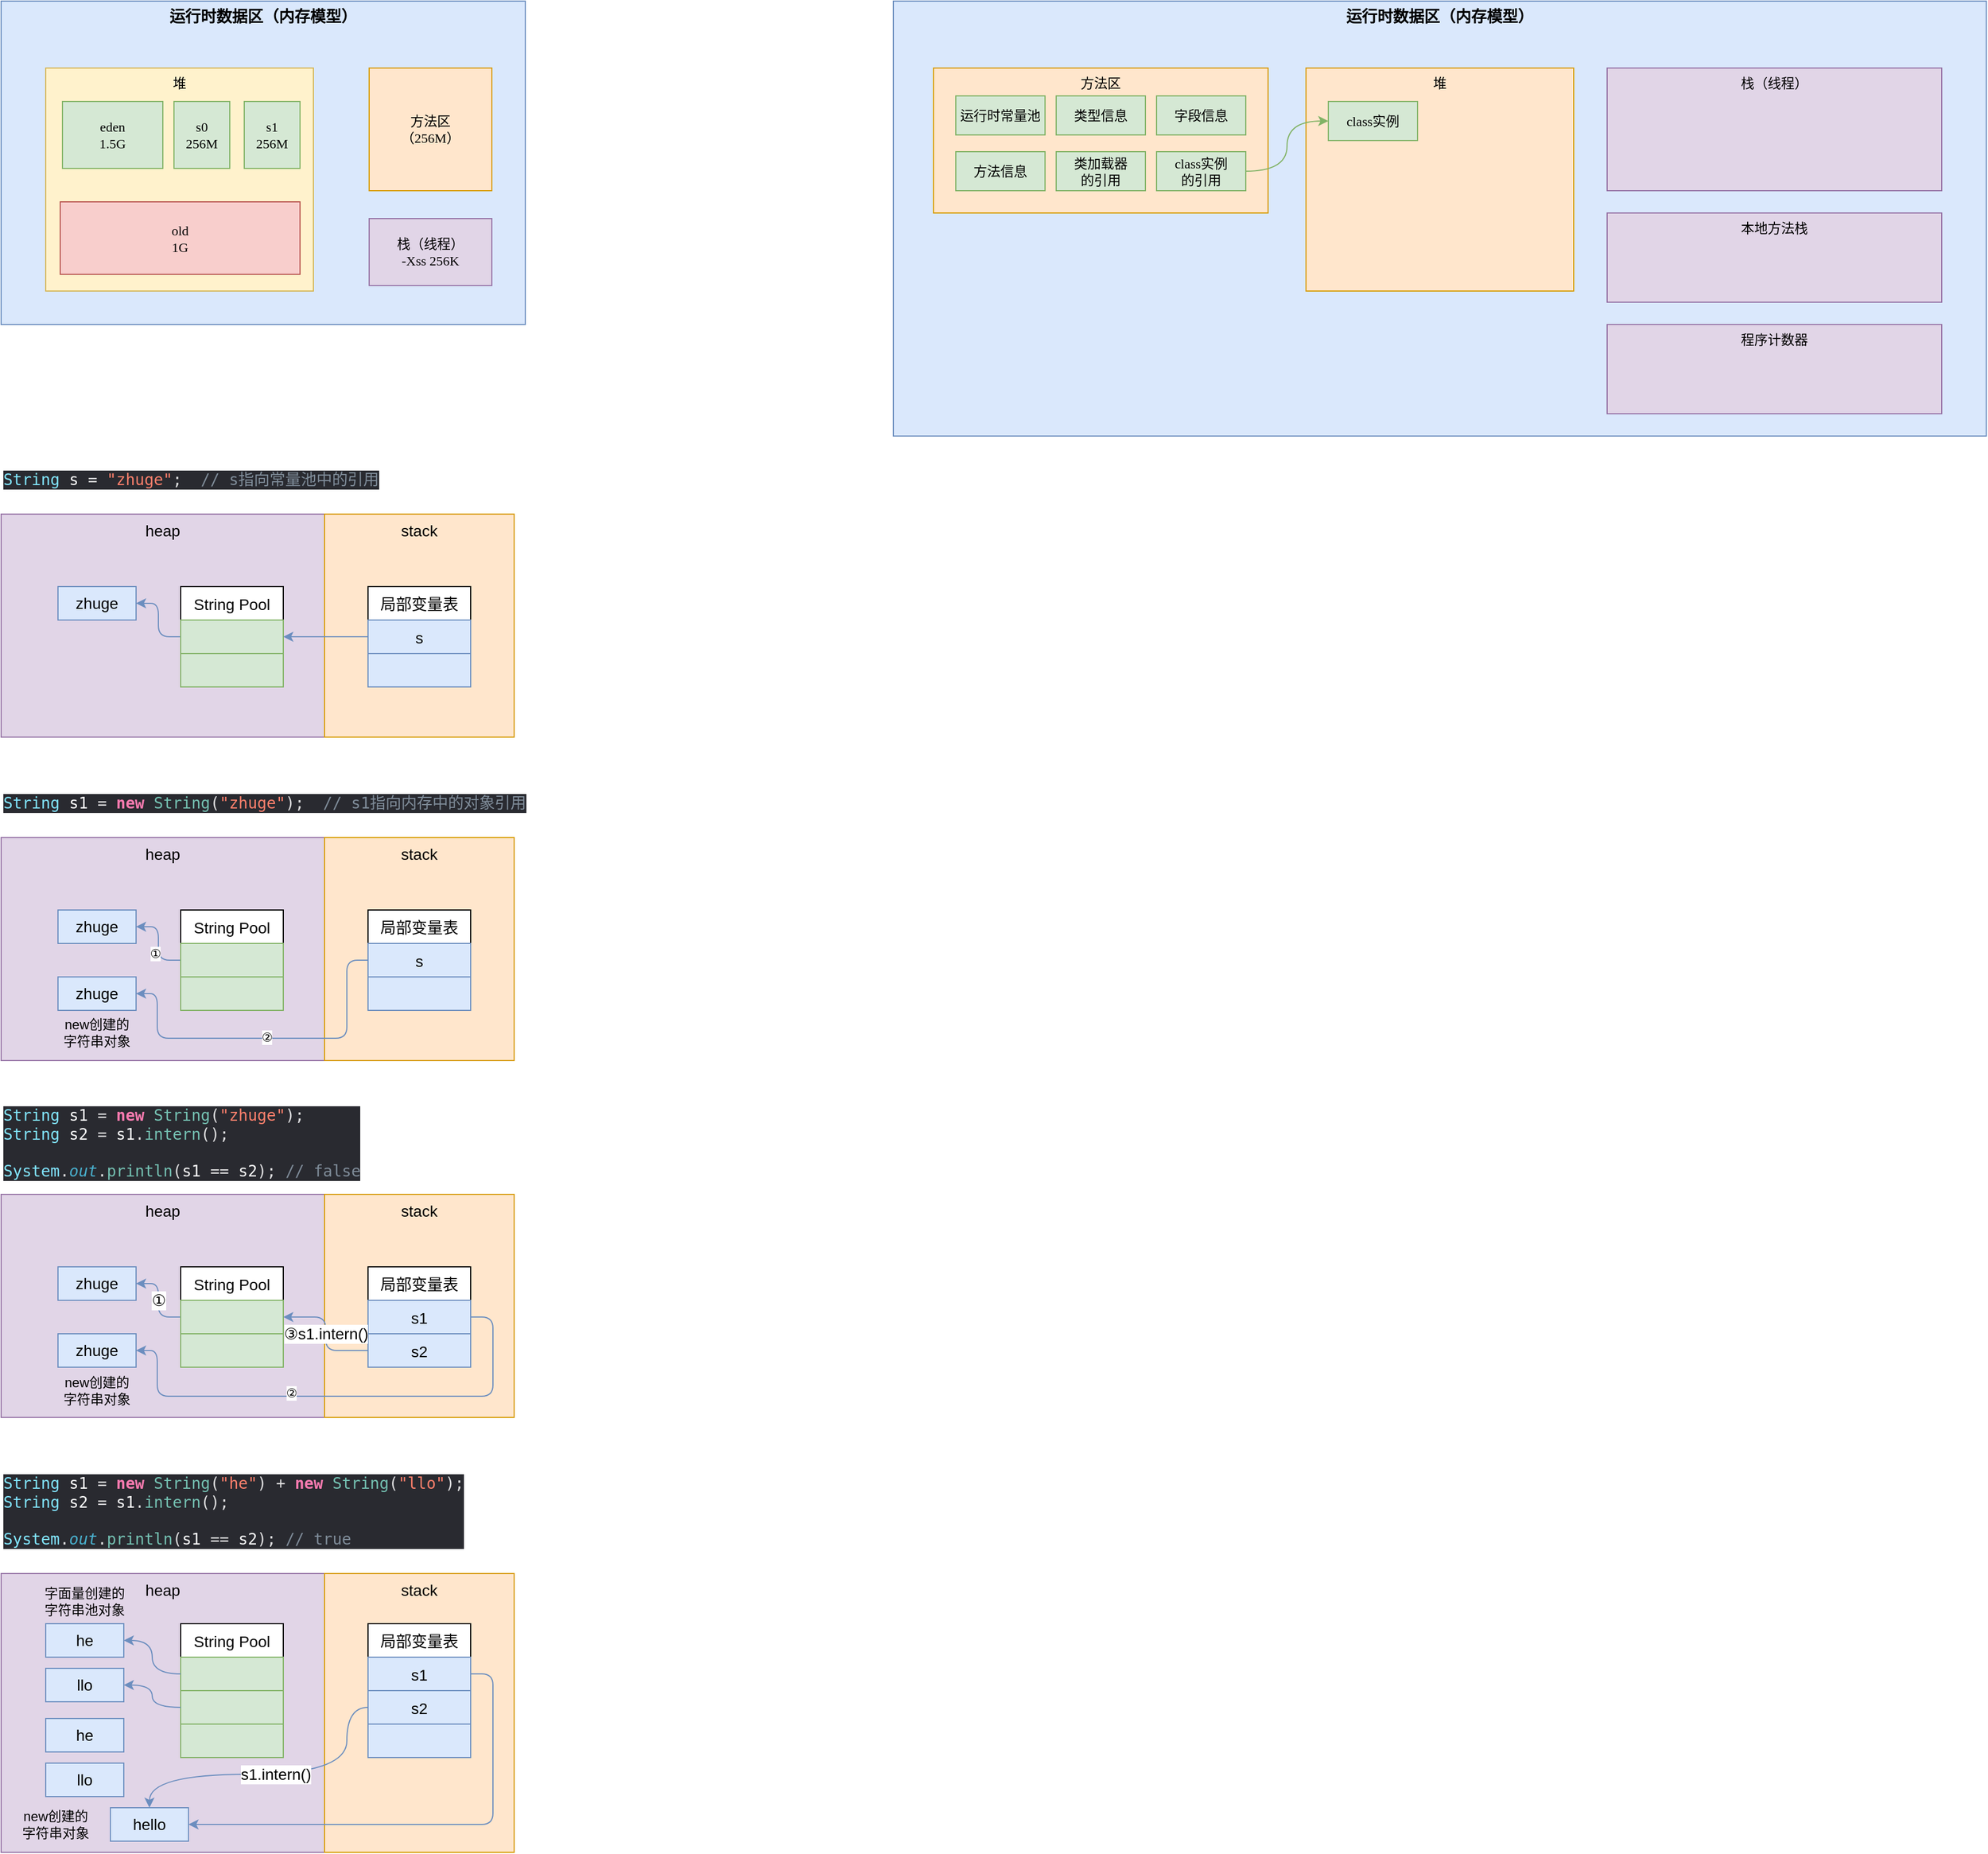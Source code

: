 <mxfile compressed="false" version="16.5.3" type="github">
  <diagram name="Page-1" id="c7558073-3199-34d8-9f00-42111426c3f3">
    <mxGraphModel dx="1108" dy="846" grid="1" gridSize="10" guides="1" tooltips="1" connect="1" arrows="1" fold="1" page="1" pageScale="1" pageWidth="826" pageHeight="1169" background="none" math="0" shadow="0">
      <root>
        <mxCell id="0" />
        <mxCell id="1" parent="0" />
        <mxCell id="X_wdacDd8i7WgnL82fPF-96" value="&lt;font style=&quot;font-size: 14px&quot;&gt;运行时数据区（内存模型）&lt;/font&gt;" style="rounded=0;whiteSpace=wrap;html=1;fillColor=#dae8fc;strokeColor=#6c8ebf;align=center;verticalAlign=top;fontStyle=1;fontFamily=Lucida Console;" parent="1" vertex="1">
          <mxGeometry x="80" y="100" width="470" height="290" as="geometry" />
        </mxCell>
        <mxCell id="X_wdacDd8i7WgnL82fPF-97" value="堆" style="rounded=0;whiteSpace=wrap;html=1;verticalAlign=top;fillColor=#fff2cc;strokeColor=#d6b656;fontFamily=Lucida Console;" parent="1" vertex="1">
          <mxGeometry x="120" y="160" width="240" height="200" as="geometry" />
        </mxCell>
        <mxCell id="X_wdacDd8i7WgnL82fPF-98" value="方法区&lt;br&gt;（256M）" style="whiteSpace=wrap;html=1;aspect=fixed;verticalAlign=middle;fillColor=#ffe6cc;strokeColor=#d79b00;fontFamily=Lucida Console;" parent="1" vertex="1">
          <mxGeometry x="410" y="160" width="110" height="110" as="geometry" />
        </mxCell>
        <mxCell id="X_wdacDd8i7WgnL82fPF-99" value="栈（线程）&lt;br&gt;-Xss 256K" style="rounded=0;whiteSpace=wrap;html=1;verticalAlign=middle;fillColor=#e1d5e7;strokeColor=#9673a6;fontFamily=Lucida Console;" parent="1" vertex="1">
          <mxGeometry x="410" y="295" width="110" height="60" as="geometry" />
        </mxCell>
        <mxCell id="X_wdacDd8i7WgnL82fPF-100" value="eden&lt;br&gt;1.5G" style="rounded=0;whiteSpace=wrap;html=1;fillColor=#d5e8d4;strokeColor=#82b366;fontFamily=Lucida Console;" parent="1" vertex="1">
          <mxGeometry x="135" y="190" width="90" height="60" as="geometry" />
        </mxCell>
        <mxCell id="X_wdacDd8i7WgnL82fPF-103" value="s0&lt;br&gt;256M" style="rounded=0;whiteSpace=wrap;html=1;fillColor=#d5e8d4;strokeColor=#82b366;fontFamily=Lucida Console;" parent="1" vertex="1">
          <mxGeometry x="235" y="190" width="50" height="60" as="geometry" />
        </mxCell>
        <mxCell id="X_wdacDd8i7WgnL82fPF-104" value="s1&lt;br&gt;256M" style="rounded=0;whiteSpace=wrap;html=1;fillColor=#d5e8d4;strokeColor=#82b366;fontFamily=Lucida Console;" parent="1" vertex="1">
          <mxGeometry x="298" y="190" width="50" height="60" as="geometry" />
        </mxCell>
        <mxCell id="X_wdacDd8i7WgnL82fPF-105" value="old&lt;br&gt;1G" style="whiteSpace=wrap;html=1;fillColor=#f8cecc;strokeColor=#b85450;fontFamily=Lucida Console;" parent="1" vertex="1">
          <mxGeometry x="133" y="280" width="215" height="65" as="geometry" />
        </mxCell>
        <mxCell id="q494u1hC03V7Rukzs_w7-1" value="heap" style="rounded=0;whiteSpace=wrap;html=1;align=center;verticalAlign=top;fontSize=14;fillColor=#e1d5e7;strokeColor=#9673a6;" parent="1" vertex="1">
          <mxGeometry x="80" y="1170" width="290" height="200" as="geometry" />
        </mxCell>
        <mxCell id="q494u1hC03V7Rukzs_w7-2" value="stack" style="rounded=0;whiteSpace=wrap;html=1;verticalAlign=top;fontSize=14;fillColor=#ffe6cc;strokeColor=#d79b00;" parent="1" vertex="1">
          <mxGeometry x="370" y="1170" width="170" height="200" as="geometry" />
        </mxCell>
        <mxCell id="q494u1hC03V7Rukzs_w7-3" value="局部变量表" style="swimlane;fontStyle=0;childLayout=stackLayout;horizontal=1;startSize=30;horizontalStack=0;resizeParent=1;resizeParentMax=0;resizeLast=0;collapsible=1;marginBottom=0;fontSize=14;" parent="1" vertex="1">
          <mxGeometry x="409" y="1235" width="92" height="90" as="geometry" />
        </mxCell>
        <mxCell id="q494u1hC03V7Rukzs_w7-4" value="s1" style="text;strokeColor=#6c8ebf;fillColor=#dae8fc;align=center;verticalAlign=middle;spacingLeft=4;spacingRight=4;overflow=hidden;points=[[0,0.5],[1,0.5]];portConstraint=eastwest;rotatable=0;fontSize=14;" parent="q494u1hC03V7Rukzs_w7-3" vertex="1">
          <mxGeometry y="30" width="92" height="30" as="geometry" />
        </mxCell>
        <mxCell id="q494u1hC03V7Rukzs_w7-5" value="s2" style="text;strokeColor=#6c8ebf;fillColor=#dae8fc;align=center;verticalAlign=middle;spacingLeft=4;spacingRight=4;overflow=hidden;points=[[0,0.5],[1,0.5]];portConstraint=eastwest;rotatable=0;fontSize=14;" parent="q494u1hC03V7Rukzs_w7-3" vertex="1">
          <mxGeometry y="60" width="92" height="30" as="geometry" />
        </mxCell>
        <mxCell id="q494u1hC03V7Rukzs_w7-39" value="①" style="edgeStyle=orthogonalEdgeStyle;rounded=1;orthogonalLoop=1;jettySize=auto;html=1;exitX=0;exitY=0.5;exitDx=0;exitDy=0;fontSize=14;fillColor=#dae8fc;strokeColor=#6c8ebf;" parent="1" source="q494u1hC03V7Rukzs_w7-7" target="q494u1hC03V7Rukzs_w7-11" edge="1">
          <mxGeometry relative="1" as="geometry" />
        </mxCell>
        <mxCell id="q494u1hC03V7Rukzs_w7-7" value="String Pool" style="swimlane;fontStyle=0;childLayout=stackLayout;horizontal=1;startSize=30;horizontalStack=0;resizeParent=1;resizeParentMax=0;resizeLast=0;collapsible=1;marginBottom=0;fontSize=14;" parent="1" vertex="1">
          <mxGeometry x="241" y="1235" width="92" height="90" as="geometry" />
        </mxCell>
        <mxCell id="q494u1hC03V7Rukzs_w7-8" value="" style="text;strokeColor=#82b366;fillColor=#d5e8d4;align=center;verticalAlign=middle;spacingLeft=4;spacingRight=4;overflow=hidden;points=[[0,0.5],[1,0.5]];portConstraint=eastwest;rotatable=0;fontSize=14;" parent="q494u1hC03V7Rukzs_w7-7" vertex="1">
          <mxGeometry y="30" width="92" height="30" as="geometry" />
        </mxCell>
        <mxCell id="q494u1hC03V7Rukzs_w7-9" value=" " style="text;strokeColor=#82b366;fillColor=#d5e8d4;align=center;verticalAlign=middle;spacingLeft=4;spacingRight=4;overflow=hidden;points=[[0,0.5],[1,0.5]];portConstraint=eastwest;rotatable=0;fontSize=14;" parent="q494u1hC03V7Rukzs_w7-7" vertex="1">
          <mxGeometry y="60" width="92" height="30" as="geometry" />
        </mxCell>
        <mxCell id="q494u1hC03V7Rukzs_w7-11" value="zhuge" style="rounded=0;whiteSpace=wrap;html=1;fontSize=14;fillColor=#dae8fc;strokeColor=#6c8ebf;" parent="1" vertex="1">
          <mxGeometry x="131" y="1235" width="70" height="30" as="geometry" />
        </mxCell>
        <mxCell id="q494u1hC03V7Rukzs_w7-12" style="edgeStyle=orthogonalEdgeStyle;rounded=1;orthogonalLoop=1;jettySize=auto;html=1;exitX=1;exitY=0.5;exitDx=0;exitDy=0;entryX=1;entryY=0.5;entryDx=0;entryDy=0;fontSize=14;fillColor=#dae8fc;strokeColor=#6c8ebf;" parent="1" source="q494u1hC03V7Rukzs_w7-4" target="MIoPtLZZgSSOrN5l6zsZ-31" edge="1">
          <mxGeometry relative="1" as="geometry">
            <Array as="points">
              <mxPoint x="521" y="1280" />
              <mxPoint x="521" y="1351" />
              <mxPoint x="220" y="1351" />
              <mxPoint x="220" y="1310" />
            </Array>
          </mxGeometry>
        </mxCell>
        <mxCell id="MIoPtLZZgSSOrN5l6zsZ-34" value="②" style="edgeLabel;html=1;align=center;verticalAlign=middle;resizable=0;points=[];" parent="q494u1hC03V7Rukzs_w7-12" vertex="1" connectable="0">
          <mxGeometry x="0.206" y="-3" relative="1" as="geometry">
            <mxPoint as="offset" />
          </mxGeometry>
        </mxCell>
        <mxCell id="q494u1hC03V7Rukzs_w7-13" value="③s1.intern()" style="edgeStyle=orthogonalEdgeStyle;orthogonalLoop=1;jettySize=auto;html=1;exitX=0;exitY=0.5;exitDx=0;exitDy=0;fontSize=14;fillColor=#dae8fc;strokeColor=#6c8ebf;entryX=1;entryY=0.5;entryDx=0;entryDy=0;rounded=1;" parent="1" source="q494u1hC03V7Rukzs_w7-5" target="q494u1hC03V7Rukzs_w7-7" edge="1">
          <mxGeometry relative="1" as="geometry">
            <mxPoint x="486" y="1290" as="sourcePoint" />
            <mxPoint x="185" y="1405" as="targetPoint" />
          </mxGeometry>
        </mxCell>
        <mxCell id="q494u1hC03V7Rukzs_w7-16" value="heap" style="rounded=0;whiteSpace=wrap;html=1;align=center;verticalAlign=top;fontSize=14;fillColor=#e1d5e7;strokeColor=#9673a6;" parent="1" vertex="1">
          <mxGeometry x="80" y="1510" width="290" height="250" as="geometry" />
        </mxCell>
        <mxCell id="q494u1hC03V7Rukzs_w7-17" value="stack" style="rounded=0;whiteSpace=wrap;html=1;verticalAlign=top;fontSize=14;fillColor=#ffe6cc;strokeColor=#d79b00;" parent="1" vertex="1">
          <mxGeometry x="370" y="1510" width="170" height="250" as="geometry" />
        </mxCell>
        <mxCell id="q494u1hC03V7Rukzs_w7-18" value="局部变量表" style="swimlane;fontStyle=0;childLayout=stackLayout;horizontal=1;startSize=30;horizontalStack=0;resizeParent=1;resizeParentMax=0;resizeLast=0;collapsible=1;marginBottom=0;fontSize=14;" parent="1" vertex="1">
          <mxGeometry x="409" y="1555" width="92" height="120" as="geometry" />
        </mxCell>
        <mxCell id="q494u1hC03V7Rukzs_w7-19" value="s1" style="text;strokeColor=#6c8ebf;fillColor=#dae8fc;align=center;verticalAlign=middle;spacingLeft=4;spacingRight=4;overflow=hidden;points=[[0,0.5],[1,0.5]];portConstraint=eastwest;rotatable=0;fontSize=14;" parent="q494u1hC03V7Rukzs_w7-18" vertex="1">
          <mxGeometry y="30" width="92" height="30" as="geometry" />
        </mxCell>
        <mxCell id="q494u1hC03V7Rukzs_w7-20" value="s2" style="text;strokeColor=#6c8ebf;fillColor=#dae8fc;align=center;verticalAlign=middle;spacingLeft=4;spacingRight=4;overflow=hidden;points=[[0,0.5],[1,0.5]];portConstraint=eastwest;rotatable=0;fontSize=14;" parent="q494u1hC03V7Rukzs_w7-18" vertex="1">
          <mxGeometry y="60" width="92" height="30" as="geometry" />
        </mxCell>
        <mxCell id="q494u1hC03V7Rukzs_w7-33" style="text;strokeColor=#6c8ebf;fillColor=#dae8fc;align=center;verticalAlign=middle;spacingLeft=4;spacingRight=4;overflow=hidden;points=[[0,0.5],[1,0.5]];portConstraint=eastwest;rotatable=0;fontSize=14;" parent="q494u1hC03V7Rukzs_w7-18" vertex="1">
          <mxGeometry y="90" width="92" height="30" as="geometry" />
        </mxCell>
        <mxCell id="q494u1hC03V7Rukzs_w7-21" value="String Pool" style="swimlane;fontStyle=0;childLayout=stackLayout;horizontal=1;startSize=30;horizontalStack=0;resizeParent=1;resizeParentMax=0;resizeLast=0;collapsible=1;marginBottom=0;fontSize=14;" parent="1" vertex="1">
          <mxGeometry x="241" y="1555" width="92" height="120" as="geometry" />
        </mxCell>
        <mxCell id="q494u1hC03V7Rukzs_w7-22" value="" style="text;strokeColor=#82b366;fillColor=#d5e8d4;align=center;verticalAlign=middle;spacingLeft=4;spacingRight=4;overflow=hidden;points=[[0,0.5],[1,0.5]];portConstraint=eastwest;rotatable=0;fontSize=14;" parent="q494u1hC03V7Rukzs_w7-21" vertex="1">
          <mxGeometry y="30" width="92" height="30" as="geometry" />
        </mxCell>
        <mxCell id="q494u1hC03V7Rukzs_w7-23" value="" style="text;strokeColor=#82b366;fillColor=#d5e8d4;align=center;verticalAlign=middle;spacingLeft=4;spacingRight=4;overflow=hidden;points=[[0,0.5],[1,0.5]];portConstraint=eastwest;rotatable=0;fontSize=14;" parent="q494u1hC03V7Rukzs_w7-21" vertex="1">
          <mxGeometry y="60" width="92" height="30" as="geometry" />
        </mxCell>
        <mxCell id="q494u1hC03V7Rukzs_w7-29" style="text;strokeColor=#82b366;fillColor=#d5e8d4;align=center;verticalAlign=middle;spacingLeft=4;spacingRight=4;overflow=hidden;points=[[0,0.5],[1,0.5]];portConstraint=eastwest;rotatable=0;fontSize=14;" parent="q494u1hC03V7Rukzs_w7-21" vertex="1">
          <mxGeometry y="90" width="92" height="30" as="geometry" />
        </mxCell>
        <mxCell id="q494u1hC03V7Rukzs_w7-24" value="he" style="rounded=0;whiteSpace=wrap;html=1;fontSize=14;fillColor=#dae8fc;strokeColor=#6c8ebf;" parent="1" vertex="1">
          <mxGeometry x="120" y="1555" width="70" height="30" as="geometry" />
        </mxCell>
        <mxCell id="q494u1hC03V7Rukzs_w7-30" value="llo" style="rounded=0;whiteSpace=wrap;html=1;fontSize=14;fillColor=#dae8fc;strokeColor=#6c8ebf;" parent="1" vertex="1">
          <mxGeometry x="120" y="1595" width="70" height="30" as="geometry" />
        </mxCell>
        <mxCell id="q494u1hC03V7Rukzs_w7-32" value="hello" style="rounded=0;whiteSpace=wrap;html=1;fontSize=14;fillColor=#dae8fc;strokeColor=#6c8ebf;" parent="1" vertex="1">
          <mxGeometry x="178" y="1720" width="70" height="30" as="geometry" />
        </mxCell>
        <mxCell id="q494u1hC03V7Rukzs_w7-36" style="edgeStyle=orthogonalEdgeStyle;rounded=1;orthogonalLoop=1;jettySize=auto;html=1;exitX=1;exitY=0.5;exitDx=0;exitDy=0;entryX=1;entryY=0.5;entryDx=0;entryDy=0;fontSize=14;fillColor=#dae8fc;strokeColor=#6c8ebf;" parent="1" source="q494u1hC03V7Rukzs_w7-19" target="q494u1hC03V7Rukzs_w7-32" edge="1">
          <mxGeometry relative="1" as="geometry" />
        </mxCell>
        <mxCell id="q494u1hC03V7Rukzs_w7-37" style="edgeStyle=orthogonalEdgeStyle;orthogonalLoop=1;jettySize=auto;html=1;exitX=0;exitY=0.5;exitDx=0;exitDy=0;entryX=1;entryY=0.5;entryDx=0;entryDy=0;fontSize=14;fillColor=#dae8fc;strokeColor=#6c8ebf;curved=1;" parent="1" source="q494u1hC03V7Rukzs_w7-22" target="q494u1hC03V7Rukzs_w7-24" edge="1">
          <mxGeometry relative="1" as="geometry" />
        </mxCell>
        <mxCell id="q494u1hC03V7Rukzs_w7-38" style="edgeStyle=orthogonalEdgeStyle;orthogonalLoop=1;jettySize=auto;html=1;exitX=0;exitY=0.5;exitDx=0;exitDy=0;entryX=1;entryY=0.5;entryDx=0;entryDy=0;fontSize=14;fillColor=#dae8fc;strokeColor=#6c8ebf;curved=1;" parent="1" source="q494u1hC03V7Rukzs_w7-23" target="q494u1hC03V7Rukzs_w7-30" edge="1">
          <mxGeometry relative="1" as="geometry" />
        </mxCell>
        <mxCell id="q494u1hC03V7Rukzs_w7-40" value="he" style="rounded=0;whiteSpace=wrap;html=1;fontSize=14;fillColor=#dae8fc;strokeColor=#6c8ebf;" parent="1" vertex="1">
          <mxGeometry x="120" y="1640" width="70" height="30" as="geometry" />
        </mxCell>
        <mxCell id="q494u1hC03V7Rukzs_w7-41" value="llo" style="rounded=0;whiteSpace=wrap;html=1;fontSize=14;fillColor=#dae8fc;strokeColor=#6c8ebf;" parent="1" vertex="1">
          <mxGeometry x="120" y="1680" width="70" height="30" as="geometry" />
        </mxCell>
        <mxCell id="q494u1hC03V7Rukzs_w7-42" value="字面量创建的字符串池对象" style="text;html=1;strokeColor=none;fillColor=none;align=center;verticalAlign=middle;whiteSpace=wrap;rounded=0;fontSize=12;" parent="1" vertex="1">
          <mxGeometry x="116" y="1520" width="78" height="30" as="geometry" />
        </mxCell>
        <mxCell id="q494u1hC03V7Rukzs_w7-46" value="s1.intern()" style="edgeStyle=orthogonalEdgeStyle;orthogonalLoop=1;jettySize=auto;html=1;fontSize=14;fillColor=#dae8fc;strokeColor=#6c8ebf;exitX=0;exitY=0.5;exitDx=0;exitDy=0;entryX=0.5;entryY=0;entryDx=0;entryDy=0;curved=1;" parent="1" source="q494u1hC03V7Rukzs_w7-20" target="q494u1hC03V7Rukzs_w7-32" edge="1">
          <mxGeometry relative="1" as="geometry">
            <mxPoint x="410" y="1630" as="sourcePoint" />
            <mxPoint x="340" y="1660" as="targetPoint" />
            <Array as="points">
              <mxPoint x="390" y="1630" />
              <mxPoint x="390" y="1690" />
              <mxPoint x="213" y="1690" />
            </Array>
          </mxGeometry>
        </mxCell>
        <mxCell id="q494u1hC03V7Rukzs_w7-47" value="new创建的&lt;br&gt;字符串对象" style="text;html=1;strokeColor=none;fillColor=none;align=center;verticalAlign=middle;whiteSpace=wrap;rounded=0;fontSize=12;" parent="1" vertex="1">
          <mxGeometry x="90" y="1720" width="78" height="30" as="geometry" />
        </mxCell>
        <mxCell id="q494u1hC03V7Rukzs_w7-48" value="new创建的&lt;br&gt;字符串对象" style="text;html=1;strokeColor=none;fillColor=none;align=center;verticalAlign=middle;whiteSpace=wrap;rounded=0;fontSize=12;" parent="1" vertex="1">
          <mxGeometry x="127" y="1331" width="78" height="30" as="geometry" />
        </mxCell>
        <mxCell id="q494u1hC03V7Rukzs_w7-51" value="&lt;pre style=&quot;background-color: #292a30 ; color: #dfdfe0 ; font-family: &amp;quot;jetbrains mono&amp;quot; , monospace ; font-size: 10.5pt&quot;&gt;&lt;span style=&quot;color: #82e6ff&quot;&gt;String &lt;/span&gt;&lt;span style=&quot;color: #fcfcfc&quot;&gt;s1 &lt;/span&gt;= &lt;span style=&quot;color: #f97bb0 ; font-weight: bold&quot;&gt;new &lt;/span&gt;&lt;span style=&quot;color: #75c2b3&quot;&gt;String&lt;/span&gt;(&lt;span style=&quot;color: #ff806c&quot;&gt;&quot;he&quot;&lt;/span&gt;) + &lt;span style=&quot;color: #f97bb0 ; font-weight: bold&quot;&gt;new &lt;/span&gt;&lt;span style=&quot;color: #75c2b3&quot;&gt;String&lt;/span&gt;(&lt;span style=&quot;color: #ff806c&quot;&gt;&quot;llo&quot;&lt;/span&gt;);&lt;br&gt;&lt;span style=&quot;color: #82e6ff&quot;&gt;String &lt;/span&gt;&lt;span style=&quot;color: #fcfcfc&quot;&gt;s2 &lt;/span&gt;= &lt;span style=&quot;color: #fcfcfc&quot;&gt;s1&lt;/span&gt;.&lt;span style=&quot;color: #75c2b3&quot;&gt;intern&lt;/span&gt;();&lt;br&gt;&lt;br&gt;&lt;span style=&quot;color: #82e6ff&quot;&gt;System&lt;/span&gt;.&lt;span style=&quot;color: #49b0ce ; font-style: italic&quot;&gt;out&lt;/span&gt;.&lt;span style=&quot;color: #75c2b3&quot;&gt;println&lt;/span&gt;(&lt;span style=&quot;color: #fcfcfc&quot;&gt;s1 &lt;/span&gt;== &lt;span style=&quot;color: #fcfcfc&quot;&gt;s2&lt;/span&gt;); &lt;span style=&quot;color: #7f8c99&quot;&gt;// true&lt;/span&gt;&lt;/pre&gt;" style="text;whiteSpace=wrap;html=1;fontSize=14;" parent="1" vertex="1">
          <mxGeometry x="80" y="1400" width="370" height="110" as="geometry" />
        </mxCell>
        <mxCell id="q494u1hC03V7Rukzs_w7-52" value="&lt;pre style=&quot;background-color: #292a30 ; color: #dfdfe0 ; font-family: &amp;quot;jetbrains mono&amp;quot; , monospace ; font-size: 10.5pt&quot;&gt;&lt;span style=&quot;color: #82e6ff&quot;&gt;String &lt;/span&gt;&lt;span style=&quot;color: #fcfcfc&quot;&gt;s1 &lt;/span&gt;= &lt;span style=&quot;color: #f97bb0 ; font-weight: bold&quot;&gt;new &lt;/span&gt;&lt;span style=&quot;color: #75c2b3&quot;&gt;String&lt;/span&gt;(&lt;span style=&quot;color: #ff806c&quot;&gt;&quot;zhuge&quot;&lt;/span&gt;);&lt;br&gt;&lt;span style=&quot;color: #82e6ff&quot;&gt;String &lt;/span&gt;&lt;span style=&quot;color: #fcfcfc&quot;&gt;s2 &lt;/span&gt;= &lt;span style=&quot;color: #fcfcfc&quot;&gt;s1&lt;/span&gt;.&lt;span style=&quot;color: #75c2b3&quot;&gt;intern&lt;/span&gt;();&lt;br&gt;&lt;br&gt;&lt;span style=&quot;color: #82e6ff&quot;&gt;System&lt;/span&gt;.&lt;span style=&quot;color: #49b0ce ; font-style: italic&quot;&gt;out&lt;/span&gt;.&lt;span style=&quot;color: #75c2b3&quot;&gt;println&lt;/span&gt;(&lt;span style=&quot;color: #fcfcfc&quot;&gt;s1 &lt;/span&gt;== &lt;span style=&quot;color: #fcfcfc&quot;&gt;s2&lt;/span&gt;); &lt;span style=&quot;color: #7f8c99&quot;&gt;// false&lt;/span&gt;&lt;/pre&gt;" style="text;whiteSpace=wrap;html=1;fontSize=14;" parent="1" vertex="1">
          <mxGeometry x="80" y="1070" width="290" height="110" as="geometry" />
        </mxCell>
        <mxCell id="MIoPtLZZgSSOrN5l6zsZ-1" value="heap" style="rounded=0;whiteSpace=wrap;html=1;align=center;verticalAlign=top;fontSize=14;fillColor=#e1d5e7;strokeColor=#9673a6;" parent="1" vertex="1">
          <mxGeometry x="80" y="560" width="290" height="200" as="geometry" />
        </mxCell>
        <mxCell id="MIoPtLZZgSSOrN5l6zsZ-2" value="stack" style="rounded=0;whiteSpace=wrap;html=1;verticalAlign=top;fontSize=14;fillColor=#ffe6cc;strokeColor=#d79b00;" parent="1" vertex="1">
          <mxGeometry x="370" y="560" width="170" height="200" as="geometry" />
        </mxCell>
        <mxCell id="MIoPtLZZgSSOrN5l6zsZ-3" value="局部变量表" style="swimlane;fontStyle=0;childLayout=stackLayout;horizontal=1;startSize=30;horizontalStack=0;resizeParent=1;resizeParentMax=0;resizeLast=0;collapsible=1;marginBottom=0;fontSize=14;" parent="1" vertex="1">
          <mxGeometry x="409" y="625" width="92" height="90" as="geometry" />
        </mxCell>
        <mxCell id="MIoPtLZZgSSOrN5l6zsZ-4" value="s" style="text;strokeColor=#6c8ebf;fillColor=#dae8fc;align=center;verticalAlign=middle;spacingLeft=4;spacingRight=4;overflow=hidden;points=[[0,0.5],[1,0.5]];portConstraint=eastwest;rotatable=0;fontSize=14;" parent="MIoPtLZZgSSOrN5l6zsZ-3" vertex="1">
          <mxGeometry y="30" width="92" height="30" as="geometry" />
        </mxCell>
        <mxCell id="MIoPtLZZgSSOrN5l6zsZ-5" value=" " style="text;strokeColor=#6c8ebf;fillColor=#dae8fc;align=center;verticalAlign=middle;spacingLeft=4;spacingRight=4;overflow=hidden;points=[[0,0.5],[1,0.5]];portConstraint=eastwest;rotatable=0;fontSize=14;" parent="MIoPtLZZgSSOrN5l6zsZ-3" vertex="1">
          <mxGeometry y="60" width="92" height="30" as="geometry" />
        </mxCell>
        <mxCell id="MIoPtLZZgSSOrN5l6zsZ-6" style="edgeStyle=orthogonalEdgeStyle;rounded=1;orthogonalLoop=1;jettySize=auto;html=1;exitX=0;exitY=0.5;exitDx=0;exitDy=0;fontSize=14;fillColor=#dae8fc;strokeColor=#6c8ebf;" parent="1" source="MIoPtLZZgSSOrN5l6zsZ-7" target="MIoPtLZZgSSOrN5l6zsZ-10" edge="1">
          <mxGeometry relative="1" as="geometry" />
        </mxCell>
        <mxCell id="MIoPtLZZgSSOrN5l6zsZ-7" value="String Pool" style="swimlane;fontStyle=0;childLayout=stackLayout;horizontal=1;startSize=30;horizontalStack=0;resizeParent=1;resizeParentMax=0;resizeLast=0;collapsible=1;marginBottom=0;fontSize=14;" parent="1" vertex="1">
          <mxGeometry x="241" y="625" width="92" height="90" as="geometry" />
        </mxCell>
        <mxCell id="MIoPtLZZgSSOrN5l6zsZ-8" value="" style="text;strokeColor=#82b366;fillColor=#d5e8d4;align=center;verticalAlign=middle;spacingLeft=4;spacingRight=4;overflow=hidden;points=[[0,0.5],[1,0.5]];portConstraint=eastwest;rotatable=0;fontSize=14;" parent="MIoPtLZZgSSOrN5l6zsZ-7" vertex="1">
          <mxGeometry y="30" width="92" height="30" as="geometry" />
        </mxCell>
        <mxCell id="MIoPtLZZgSSOrN5l6zsZ-9" value=" " style="text;strokeColor=#82b366;fillColor=#d5e8d4;align=center;verticalAlign=middle;spacingLeft=4;spacingRight=4;overflow=hidden;points=[[0,0.5],[1,0.5]];portConstraint=eastwest;rotatable=0;fontSize=14;" parent="MIoPtLZZgSSOrN5l6zsZ-7" vertex="1">
          <mxGeometry y="60" width="92" height="30" as="geometry" />
        </mxCell>
        <mxCell id="MIoPtLZZgSSOrN5l6zsZ-10" value="zhuge" style="rounded=0;whiteSpace=wrap;html=1;fontSize=14;fillColor=#dae8fc;strokeColor=#6c8ebf;" parent="1" vertex="1">
          <mxGeometry x="131" y="625" width="70" height="30" as="geometry" />
        </mxCell>
        <mxCell id="MIoPtLZZgSSOrN5l6zsZ-14" value="&lt;pre style=&quot;background-color: #292a30 ; color: #dfdfe0 ; font-family: &amp;quot;jetbrains mono&amp;quot; , monospace ; font-size: 10.5pt&quot;&gt;&lt;span style=&quot;color: #82e6ff&quot;&gt;String &lt;/span&gt;&lt;span style=&quot;color: #fcfcfc&quot;&gt;s &lt;/span&gt;= &lt;span style=&quot;color: #ff806c&quot;&gt;&quot;zhuge&quot;&lt;/span&gt;;  &lt;span style=&quot;color: #7f8c99&quot;&gt;// s&lt;/span&gt;&lt;span style=&quot;color: #7f8c99 ; font-family: &amp;quot;宋体&amp;quot; , monospace&quot;&gt;指向常量池中的引用&lt;/span&gt;&lt;/pre&gt;" style="text;whiteSpace=wrap;html=1;" parent="1" vertex="1">
          <mxGeometry x="80" y="500" width="330" height="60" as="geometry" />
        </mxCell>
        <mxCell id="MIoPtLZZgSSOrN5l6zsZ-15" style="edgeStyle=orthogonalEdgeStyle;rounded=0;orthogonalLoop=1;jettySize=auto;html=1;exitX=0;exitY=0.5;exitDx=0;exitDy=0;entryX=1;entryY=0.5;entryDx=0;entryDy=0;fillColor=#dae8fc;strokeColor=#6c8ebf;" parent="1" source="MIoPtLZZgSSOrN5l6zsZ-4" target="MIoPtLZZgSSOrN5l6zsZ-7" edge="1">
          <mxGeometry relative="1" as="geometry" />
        </mxCell>
        <mxCell id="MIoPtLZZgSSOrN5l6zsZ-16" value="&lt;pre style=&quot;background-color: #292a30 ; color: #dfdfe0 ; font-family: &amp;quot;jetbrains mono&amp;quot; , monospace ; font-size: 10.5pt&quot;&gt;&lt;span style=&quot;color: #82e6ff&quot;&gt;String &lt;/span&gt;&lt;span style=&quot;color: #fcfcfc&quot;&gt;s1 &lt;/span&gt;= &lt;span style=&quot;color: #f97bb0 ; font-weight: bold&quot;&gt;new &lt;/span&gt;&lt;span style=&quot;color: #75c2b3&quot;&gt;String&lt;/span&gt;(&lt;span style=&quot;color: #ff806c&quot;&gt;&quot;zhuge&quot;&lt;/span&gt;);  &lt;span style=&quot;color: #7f8c99&quot;&gt;// s1&lt;/span&gt;&lt;span style=&quot;color: #7f8c99 ; font-family: &amp;quot;宋体&amp;quot; , monospace&quot;&gt;指向内存中的对象引用&lt;/span&gt;&lt;/pre&gt;" style="text;whiteSpace=wrap;html=1;" parent="1" vertex="1">
          <mxGeometry x="80" y="790" width="440" height="60" as="geometry" />
        </mxCell>
        <mxCell id="MIoPtLZZgSSOrN5l6zsZ-17" value="heap" style="rounded=0;whiteSpace=wrap;html=1;align=center;verticalAlign=top;fontSize=14;fillColor=#e1d5e7;strokeColor=#9673a6;" parent="1" vertex="1">
          <mxGeometry x="80" y="850" width="290" height="200" as="geometry" />
        </mxCell>
        <mxCell id="MIoPtLZZgSSOrN5l6zsZ-18" value="stack" style="rounded=0;whiteSpace=wrap;html=1;verticalAlign=top;fontSize=14;fillColor=#ffe6cc;strokeColor=#d79b00;" parent="1" vertex="1">
          <mxGeometry x="370" y="850" width="170" height="200" as="geometry" />
        </mxCell>
        <mxCell id="MIoPtLZZgSSOrN5l6zsZ-19" value="局部变量表" style="swimlane;fontStyle=0;childLayout=stackLayout;horizontal=1;startSize=30;horizontalStack=0;resizeParent=1;resizeParentMax=0;resizeLast=0;collapsible=1;marginBottom=0;fontSize=14;" parent="1" vertex="1">
          <mxGeometry x="409" y="915" width="92" height="90" as="geometry" />
        </mxCell>
        <mxCell id="MIoPtLZZgSSOrN5l6zsZ-20" value="s" style="text;strokeColor=#6c8ebf;fillColor=#dae8fc;align=center;verticalAlign=middle;spacingLeft=4;spacingRight=4;overflow=hidden;points=[[0,0.5],[1,0.5]];portConstraint=eastwest;rotatable=0;fontSize=14;" parent="MIoPtLZZgSSOrN5l6zsZ-19" vertex="1">
          <mxGeometry y="30" width="92" height="30" as="geometry" />
        </mxCell>
        <mxCell id="MIoPtLZZgSSOrN5l6zsZ-21" value=" " style="text;strokeColor=#6c8ebf;fillColor=#dae8fc;align=center;verticalAlign=middle;spacingLeft=4;spacingRight=4;overflow=hidden;points=[[0,0.5],[1,0.5]];portConstraint=eastwest;rotatable=0;fontSize=14;" parent="MIoPtLZZgSSOrN5l6zsZ-19" vertex="1">
          <mxGeometry y="60" width="92" height="30" as="geometry" />
        </mxCell>
        <mxCell id="MIoPtLZZgSSOrN5l6zsZ-22" style="edgeStyle=orthogonalEdgeStyle;rounded=1;orthogonalLoop=1;jettySize=auto;html=1;exitX=0;exitY=0.5;exitDx=0;exitDy=0;fontSize=14;fillColor=#dae8fc;strokeColor=#6c8ebf;" parent="1" source="MIoPtLZZgSSOrN5l6zsZ-23" target="MIoPtLZZgSSOrN5l6zsZ-26" edge="1">
          <mxGeometry relative="1" as="geometry" />
        </mxCell>
        <mxCell id="MIoPtLZZgSSOrN5l6zsZ-32" value="①" style="edgeLabel;html=1;align=center;verticalAlign=middle;resizable=0;points=[];" parent="MIoPtLZZgSSOrN5l6zsZ-22" vertex="1" connectable="0">
          <mxGeometry x="-0.257" y="3" relative="1" as="geometry">
            <mxPoint as="offset" />
          </mxGeometry>
        </mxCell>
        <mxCell id="MIoPtLZZgSSOrN5l6zsZ-23" value="String Pool" style="swimlane;fontStyle=0;childLayout=stackLayout;horizontal=1;startSize=30;horizontalStack=0;resizeParent=1;resizeParentMax=0;resizeLast=0;collapsible=1;marginBottom=0;fontSize=14;" parent="1" vertex="1">
          <mxGeometry x="241" y="915" width="92" height="90" as="geometry" />
        </mxCell>
        <mxCell id="MIoPtLZZgSSOrN5l6zsZ-24" value="" style="text;strokeColor=#82b366;fillColor=#d5e8d4;align=center;verticalAlign=middle;spacingLeft=4;spacingRight=4;overflow=hidden;points=[[0,0.5],[1,0.5]];portConstraint=eastwest;rotatable=0;fontSize=14;" parent="MIoPtLZZgSSOrN5l6zsZ-23" vertex="1">
          <mxGeometry y="30" width="92" height="30" as="geometry" />
        </mxCell>
        <mxCell id="MIoPtLZZgSSOrN5l6zsZ-25" value=" " style="text;strokeColor=#82b366;fillColor=#d5e8d4;align=center;verticalAlign=middle;spacingLeft=4;spacingRight=4;overflow=hidden;points=[[0,0.5],[1,0.5]];portConstraint=eastwest;rotatable=0;fontSize=14;" parent="MIoPtLZZgSSOrN5l6zsZ-23" vertex="1">
          <mxGeometry y="60" width="92" height="30" as="geometry" />
        </mxCell>
        <mxCell id="MIoPtLZZgSSOrN5l6zsZ-26" value="zhuge" style="rounded=0;whiteSpace=wrap;html=1;fontSize=14;fillColor=#dae8fc;strokeColor=#6c8ebf;" parent="1" vertex="1">
          <mxGeometry x="131" y="915" width="70" height="30" as="geometry" />
        </mxCell>
        <mxCell id="MIoPtLZZgSSOrN5l6zsZ-27" style="edgeStyle=orthogonalEdgeStyle;rounded=1;orthogonalLoop=1;jettySize=auto;html=1;exitX=0;exitY=0.5;exitDx=0;exitDy=0;entryX=1;entryY=0.5;entryDx=0;entryDy=0;fillColor=#dae8fc;strokeColor=#6c8ebf;" parent="1" source="MIoPtLZZgSSOrN5l6zsZ-20" target="MIoPtLZZgSSOrN5l6zsZ-28" edge="1">
          <mxGeometry relative="1" as="geometry">
            <Array as="points">
              <mxPoint x="390" y="960" />
              <mxPoint x="390" y="1030" />
              <mxPoint x="220" y="1030" />
              <mxPoint x="220" y="990" />
            </Array>
          </mxGeometry>
        </mxCell>
        <mxCell id="MIoPtLZZgSSOrN5l6zsZ-33" value="②" style="edgeLabel;html=1;align=center;verticalAlign=middle;resizable=0;points=[];" parent="MIoPtLZZgSSOrN5l6zsZ-27" vertex="1" connectable="0">
          <mxGeometry x="0.017" y="-1" relative="1" as="geometry">
            <mxPoint as="offset" />
          </mxGeometry>
        </mxCell>
        <mxCell id="MIoPtLZZgSSOrN5l6zsZ-28" value="zhuge" style="rounded=0;whiteSpace=wrap;html=1;fontSize=14;fillColor=#dae8fc;strokeColor=#6c8ebf;" parent="1" vertex="1">
          <mxGeometry x="131" y="975" width="70" height="30" as="geometry" />
        </mxCell>
        <mxCell id="MIoPtLZZgSSOrN5l6zsZ-30" value="new创建的&lt;br&gt;字符串对象" style="text;html=1;strokeColor=none;fillColor=none;align=center;verticalAlign=middle;whiteSpace=wrap;rounded=0;fontSize=12;" parent="1" vertex="1">
          <mxGeometry x="127" y="1010" width="78" height="30" as="geometry" />
        </mxCell>
        <mxCell id="MIoPtLZZgSSOrN5l6zsZ-31" value="zhuge" style="rounded=0;whiteSpace=wrap;html=1;fontSize=14;fillColor=#dae8fc;strokeColor=#6c8ebf;" parent="1" vertex="1">
          <mxGeometry x="131" y="1295" width="70" height="30" as="geometry" />
        </mxCell>
        <mxCell id="g_M7y7TpewpBBdJOgPck-2" value="&lt;font style=&quot;font-size: 14px&quot;&gt;运行时数据区（内存模型）&lt;/font&gt;" style="rounded=0;whiteSpace=wrap;html=1;fillColor=#dae8fc;strokeColor=#6c8ebf;align=center;verticalAlign=top;fontStyle=1;fontFamily=Lucida Console;" vertex="1" parent="1">
          <mxGeometry x="880" y="100" width="980" height="390" as="geometry" />
        </mxCell>
        <mxCell id="g_M7y7TpewpBBdJOgPck-3" value="堆" style="rounded=0;whiteSpace=wrap;html=1;verticalAlign=top;fillColor=#ffe6cc;strokeColor=#d79b00;fontFamily=Lucida Console;" vertex="1" parent="1">
          <mxGeometry x="1250" y="160" width="240" height="200" as="geometry" />
        </mxCell>
        <mxCell id="g_M7y7TpewpBBdJOgPck-4" value="方法区&lt;br&gt;" style="whiteSpace=wrap;html=1;verticalAlign=top;fillColor=#ffe6cc;strokeColor=#d79b00;fontFamily=Lucida Console;horizontal=1;" vertex="1" parent="1">
          <mxGeometry x="916" y="160" width="300" height="130" as="geometry" />
        </mxCell>
        <mxCell id="g_M7y7TpewpBBdJOgPck-5" value="栈（线程）" style="rounded=0;whiteSpace=wrap;html=1;verticalAlign=top;fillColor=#e1d5e7;strokeColor=#9673a6;fontFamily=Lucida Console;" vertex="1" parent="1">
          <mxGeometry x="1520" y="160" width="300" height="110" as="geometry" />
        </mxCell>
        <mxCell id="g_M7y7TpewpBBdJOgPck-10" value="运行时常量池" style="rounded=0;whiteSpace=wrap;html=1;fillColor=#d5e8d4;strokeColor=#82b366;fontFamily=Lucida Console;" vertex="1" parent="1">
          <mxGeometry x="936" y="185" width="80" height="35" as="geometry" />
        </mxCell>
        <mxCell id="g_M7y7TpewpBBdJOgPck-11" value="类型信息" style="rounded=0;whiteSpace=wrap;html=1;fillColor=#d5e8d4;strokeColor=#82b366;fontFamily=Lucida Console;" vertex="1" parent="1">
          <mxGeometry x="1026" y="185" width="80" height="35" as="geometry" />
        </mxCell>
        <mxCell id="g_M7y7TpewpBBdJOgPck-13" value="字段信息" style="rounded=0;whiteSpace=wrap;html=1;fillColor=#d5e8d4;strokeColor=#82b366;fontFamily=Lucida Console;" vertex="1" parent="1">
          <mxGeometry x="1116" y="185" width="80" height="35" as="geometry" />
        </mxCell>
        <mxCell id="g_M7y7TpewpBBdJOgPck-14" value="方法信息" style="rounded=0;whiteSpace=wrap;html=1;fillColor=#d5e8d4;strokeColor=#82b366;fontFamily=Lucida Console;" vertex="1" parent="1">
          <mxGeometry x="936" y="235" width="80" height="35" as="geometry" />
        </mxCell>
        <mxCell id="g_M7y7TpewpBBdJOgPck-15" value="类加载器&lt;br&gt;的引用" style="rounded=0;whiteSpace=wrap;html=1;fillColor=#d5e8d4;strokeColor=#82b366;fontFamily=Lucida Console;" vertex="1" parent="1">
          <mxGeometry x="1026" y="235" width="80" height="35" as="geometry" />
        </mxCell>
        <mxCell id="g_M7y7TpewpBBdJOgPck-19" style="edgeStyle=orthogonalEdgeStyle;orthogonalLoop=1;jettySize=auto;html=1;entryX=0;entryY=0.5;entryDx=0;entryDy=0;fillColor=#d5e8d4;strokeColor=#82b366;curved=1;" edge="1" parent="1" source="g_M7y7TpewpBBdJOgPck-16" target="g_M7y7TpewpBBdJOgPck-17">
          <mxGeometry relative="1" as="geometry" />
        </mxCell>
        <mxCell id="g_M7y7TpewpBBdJOgPck-16" value="class实例&lt;br&gt;的引用" style="rounded=0;whiteSpace=wrap;html=1;fillColor=#d5e8d4;strokeColor=#82b366;fontFamily=Lucida Console;" vertex="1" parent="1">
          <mxGeometry x="1116" y="235" width="80" height="35" as="geometry" />
        </mxCell>
        <mxCell id="g_M7y7TpewpBBdJOgPck-17" value="class实例" style="rounded=0;whiteSpace=wrap;html=1;fillColor=#d5e8d4;strokeColor=#82b366;fontFamily=Lucida Console;" vertex="1" parent="1">
          <mxGeometry x="1270" y="190" width="80" height="35" as="geometry" />
        </mxCell>
        <mxCell id="g_M7y7TpewpBBdJOgPck-21" value="本地方法栈" style="rounded=0;whiteSpace=wrap;html=1;verticalAlign=top;fillColor=#e1d5e7;strokeColor=#9673a6;fontFamily=Lucida Console;" vertex="1" parent="1">
          <mxGeometry x="1520" y="290" width="300" height="80" as="geometry" />
        </mxCell>
        <mxCell id="g_M7y7TpewpBBdJOgPck-22" value="程序计数器" style="rounded=0;whiteSpace=wrap;html=1;verticalAlign=top;fillColor=#e1d5e7;strokeColor=#9673a6;fontFamily=Lucida Console;" vertex="1" parent="1">
          <mxGeometry x="1520" y="390" width="300" height="80" as="geometry" />
        </mxCell>
      </root>
    </mxGraphModel>
  </diagram>
</mxfile>
